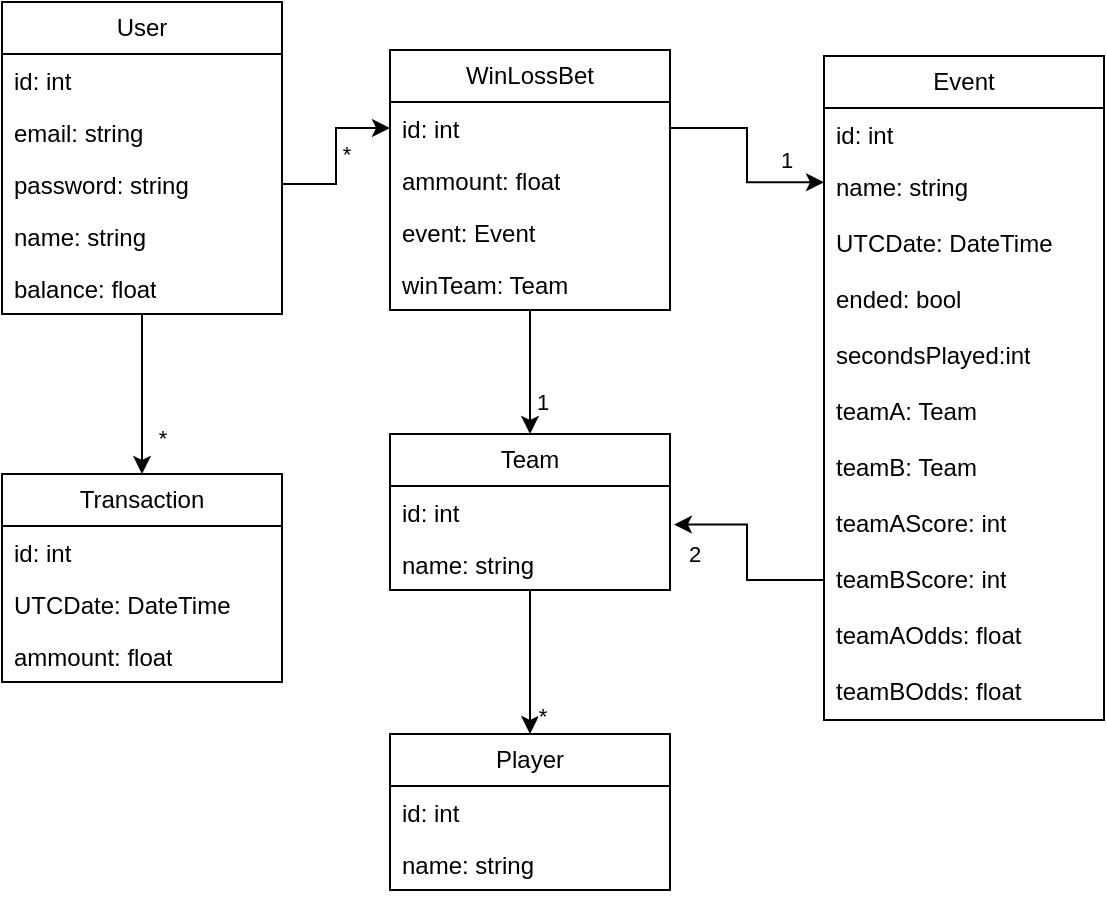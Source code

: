 <mxfile version="24.6.4" type="onedrive">
  <diagram id="C5RBs43oDa-KdzZeNtuy" name="Page-1">
    <mxGraphModel dx="1105" dy="558" grid="1" gridSize="10" guides="1" tooltips="1" connect="1" arrows="1" fold="1" page="1" pageScale="1" pageWidth="827" pageHeight="1169" math="0" shadow="0">
      <root>
        <mxCell id="WIyWlLk6GJQsqaUBKTNV-0" />
        <mxCell id="WIyWlLk6GJQsqaUBKTNV-1" parent="WIyWlLk6GJQsqaUBKTNV-0" />
        <mxCell id="ugIF0varGuTWP4rQj5Y0-41" style="edgeStyle=orthogonalEdgeStyle;rounded=0;orthogonalLoop=1;jettySize=auto;html=1;exitX=0.5;exitY=1;exitDx=0;exitDy=0;entryX=0.5;entryY=0;entryDx=0;entryDy=0;" edge="1" parent="WIyWlLk6GJQsqaUBKTNV-1" source="ugIF0varGuTWP4rQj5Y0-0" target="ugIF0varGuTWP4rQj5Y0-27">
          <mxGeometry relative="1" as="geometry" />
        </mxCell>
        <mxCell id="ugIF0varGuTWP4rQj5Y0-49" value="*" style="edgeLabel;html=1;align=center;verticalAlign=middle;resizable=0;points=[];" vertex="1" connectable="0" parent="ugIF0varGuTWP4rQj5Y0-41">
          <mxGeometry x="0.414" y="-2" relative="1" as="geometry">
            <mxPoint x="12" y="5" as="offset" />
          </mxGeometry>
        </mxCell>
        <mxCell id="ugIF0varGuTWP4rQj5Y0-0" value="User" style="swimlane;fontStyle=0;childLayout=stackLayout;horizontal=1;startSize=26;fillColor=none;horizontalStack=0;resizeParent=1;resizeParentMax=0;resizeLast=0;collapsible=1;marginBottom=0;whiteSpace=wrap;html=1;" vertex="1" parent="WIyWlLk6GJQsqaUBKTNV-1">
          <mxGeometry x="80" y="104" width="140" height="156" as="geometry" />
        </mxCell>
        <mxCell id="ugIF0varGuTWP4rQj5Y0-8" value="id: int" style="text;strokeColor=none;fillColor=none;align=left;verticalAlign=top;spacingLeft=4;spacingRight=4;overflow=hidden;rotatable=0;points=[[0,0.5],[1,0.5]];portConstraint=eastwest;whiteSpace=wrap;html=1;" vertex="1" parent="ugIF0varGuTWP4rQj5Y0-0">
          <mxGeometry y="26" width="140" height="26" as="geometry" />
        </mxCell>
        <mxCell id="ugIF0varGuTWP4rQj5Y0-1" value="email: string" style="text;strokeColor=none;fillColor=none;align=left;verticalAlign=top;spacingLeft=4;spacingRight=4;overflow=hidden;rotatable=0;points=[[0,0.5],[1,0.5]];portConstraint=eastwest;whiteSpace=wrap;html=1;" vertex="1" parent="ugIF0varGuTWP4rQj5Y0-0">
          <mxGeometry y="52" width="140" height="26" as="geometry" />
        </mxCell>
        <mxCell id="ugIF0varGuTWP4rQj5Y0-2" value="password: string" style="text;strokeColor=none;fillColor=none;align=left;verticalAlign=top;spacingLeft=4;spacingRight=4;overflow=hidden;rotatable=0;points=[[0,0.5],[1,0.5]];portConstraint=eastwest;whiteSpace=wrap;html=1;" vertex="1" parent="ugIF0varGuTWP4rQj5Y0-0">
          <mxGeometry y="78" width="140" height="26" as="geometry" />
        </mxCell>
        <mxCell id="ugIF0varGuTWP4rQj5Y0-3" value="name: string" style="text;strokeColor=none;fillColor=none;align=left;verticalAlign=top;spacingLeft=4;spacingRight=4;overflow=hidden;rotatable=0;points=[[0,0.5],[1,0.5]];portConstraint=eastwest;whiteSpace=wrap;html=1;" vertex="1" parent="ugIF0varGuTWP4rQj5Y0-0">
          <mxGeometry y="104" width="140" height="26" as="geometry" />
        </mxCell>
        <mxCell id="ugIF0varGuTWP4rQj5Y0-26" value="balance: float" style="text;strokeColor=none;fillColor=none;align=left;verticalAlign=top;spacingLeft=4;spacingRight=4;overflow=hidden;rotatable=0;points=[[0,0.5],[1,0.5]];portConstraint=eastwest;whiteSpace=wrap;html=1;" vertex="1" parent="ugIF0varGuTWP4rQj5Y0-0">
          <mxGeometry y="130" width="140" height="26" as="geometry" />
        </mxCell>
        <mxCell id="ugIF0varGuTWP4rQj5Y0-4" value="Team" style="swimlane;fontStyle=0;childLayout=stackLayout;horizontal=1;startSize=26;fillColor=none;horizontalStack=0;resizeParent=1;resizeParentMax=0;resizeLast=0;collapsible=1;marginBottom=0;whiteSpace=wrap;html=1;" vertex="1" parent="WIyWlLk6GJQsqaUBKTNV-1">
          <mxGeometry x="274" y="320" width="140" height="78" as="geometry" />
        </mxCell>
        <mxCell id="ugIF0varGuTWP4rQj5Y0-5" value="id: int" style="text;strokeColor=none;fillColor=none;align=left;verticalAlign=top;spacingLeft=4;spacingRight=4;overflow=hidden;rotatable=0;points=[[0,0.5],[1,0.5]];portConstraint=eastwest;whiteSpace=wrap;html=1;" vertex="1" parent="ugIF0varGuTWP4rQj5Y0-4">
          <mxGeometry y="26" width="140" height="26" as="geometry" />
        </mxCell>
        <mxCell id="ugIF0varGuTWP4rQj5Y0-6" value="name: string" style="text;strokeColor=none;fillColor=none;align=left;verticalAlign=top;spacingLeft=4;spacingRight=4;overflow=hidden;rotatable=0;points=[[0,0.5],[1,0.5]];portConstraint=eastwest;whiteSpace=wrap;html=1;" vertex="1" parent="ugIF0varGuTWP4rQj5Y0-4">
          <mxGeometry y="52" width="140" height="26" as="geometry" />
        </mxCell>
        <mxCell id="ugIF0varGuTWP4rQj5Y0-9" value="Event" style="swimlane;fontStyle=0;childLayout=stackLayout;horizontal=1;startSize=26;fillColor=none;horizontalStack=0;resizeParent=1;resizeParentMax=0;resizeLast=0;collapsible=1;marginBottom=0;whiteSpace=wrap;html=1;" vertex="1" parent="WIyWlLk6GJQsqaUBKTNV-1">
          <mxGeometry x="491" y="131" width="140" height="332" as="geometry" />
        </mxCell>
        <mxCell id="ugIF0varGuTWP4rQj5Y0-10" value="id: int" style="text;strokeColor=none;fillColor=none;align=left;verticalAlign=top;spacingLeft=4;spacingRight=4;overflow=hidden;rotatable=0;points=[[0,0.5],[1,0.5]];portConstraint=eastwest;whiteSpace=wrap;html=1;" vertex="1" parent="ugIF0varGuTWP4rQj5Y0-9">
          <mxGeometry y="26" width="140" height="26" as="geometry" />
        </mxCell>
        <mxCell id="ugIF0varGuTWP4rQj5Y0-11" value="name: string" style="text;strokeColor=none;fillColor=none;align=left;verticalAlign=top;spacingLeft=4;spacingRight=4;overflow=hidden;rotatable=0;points=[[0,0.5],[1,0.5]];portConstraint=eastwest;whiteSpace=wrap;html=1;" vertex="1" parent="ugIF0varGuTWP4rQj5Y0-9">
          <mxGeometry y="52" width="140" height="28" as="geometry" />
        </mxCell>
        <mxCell id="ugIF0varGuTWP4rQj5Y0-15" value="UTCDate: DateTime" style="text;strokeColor=none;fillColor=none;align=left;verticalAlign=top;spacingLeft=4;spacingRight=4;overflow=hidden;rotatable=0;points=[[0,0.5],[1,0.5]];portConstraint=eastwest;whiteSpace=wrap;html=1;" vertex="1" parent="ugIF0varGuTWP4rQj5Y0-9">
          <mxGeometry y="80" width="140" height="28" as="geometry" />
        </mxCell>
        <mxCell id="ugIF0varGuTWP4rQj5Y0-58" value="ended: bool" style="text;strokeColor=none;fillColor=none;align=left;verticalAlign=top;spacingLeft=4;spacingRight=4;overflow=hidden;rotatable=0;points=[[0,0.5],[1,0.5]];portConstraint=eastwest;whiteSpace=wrap;html=1;" vertex="1" parent="ugIF0varGuTWP4rQj5Y0-9">
          <mxGeometry y="108" width="140" height="28" as="geometry" />
        </mxCell>
        <mxCell id="ugIF0varGuTWP4rQj5Y0-16" value="secondsPlayed:int" style="text;strokeColor=none;fillColor=none;align=left;verticalAlign=top;spacingLeft=4;spacingRight=4;overflow=hidden;rotatable=0;points=[[0,0.5],[1,0.5]];portConstraint=eastwest;whiteSpace=wrap;html=1;" vertex="1" parent="ugIF0varGuTWP4rQj5Y0-9">
          <mxGeometry y="136" width="140" height="28" as="geometry" />
        </mxCell>
        <mxCell id="ugIF0varGuTWP4rQj5Y0-24" value="teamA: Team" style="text;strokeColor=none;fillColor=none;align=left;verticalAlign=top;spacingLeft=4;spacingRight=4;overflow=hidden;rotatable=0;points=[[0,0.5],[1,0.5]];portConstraint=eastwest;whiteSpace=wrap;html=1;" vertex="1" parent="ugIF0varGuTWP4rQj5Y0-9">
          <mxGeometry y="164" width="140" height="28" as="geometry" />
        </mxCell>
        <mxCell id="ugIF0varGuTWP4rQj5Y0-25" value="teamB: Team" style="text;strokeColor=none;fillColor=none;align=left;verticalAlign=top;spacingLeft=4;spacingRight=4;overflow=hidden;rotatable=0;points=[[0,0.5],[1,0.5]];portConstraint=eastwest;whiteSpace=wrap;html=1;" vertex="1" parent="ugIF0varGuTWP4rQj5Y0-9">
          <mxGeometry y="192" width="140" height="28" as="geometry" />
        </mxCell>
        <mxCell id="ugIF0varGuTWP4rQj5Y0-22" value="teamAScore: int" style="text;strokeColor=none;fillColor=none;align=left;verticalAlign=top;spacingLeft=4;spacingRight=4;overflow=hidden;rotatable=0;points=[[0,0.5],[1,0.5]];portConstraint=eastwest;whiteSpace=wrap;html=1;" vertex="1" parent="ugIF0varGuTWP4rQj5Y0-9">
          <mxGeometry y="220" width="140" height="28" as="geometry" />
        </mxCell>
        <mxCell id="ugIF0varGuTWP4rQj5Y0-23" value="teamBScore: int" style="text;strokeColor=none;fillColor=none;align=left;verticalAlign=top;spacingLeft=4;spacingRight=4;overflow=hidden;rotatable=0;points=[[0,0.5],[1,0.5]];portConstraint=eastwest;whiteSpace=wrap;html=1;" vertex="1" parent="ugIF0varGuTWP4rQj5Y0-9">
          <mxGeometry y="248" width="140" height="28" as="geometry" />
        </mxCell>
        <mxCell id="ugIF0varGuTWP4rQj5Y0-59" value="teamAOdds: float" style="text;strokeColor=none;fillColor=none;align=left;verticalAlign=top;spacingLeft=4;spacingRight=4;overflow=hidden;rotatable=0;points=[[0,0.5],[1,0.5]];portConstraint=eastwest;whiteSpace=wrap;html=1;" vertex="1" parent="ugIF0varGuTWP4rQj5Y0-9">
          <mxGeometry y="276" width="140" height="28" as="geometry" />
        </mxCell>
        <mxCell id="ugIF0varGuTWP4rQj5Y0-60" value="teamBOdds: float" style="text;strokeColor=none;fillColor=none;align=left;verticalAlign=top;spacingLeft=4;spacingRight=4;overflow=hidden;rotatable=0;points=[[0,0.5],[1,0.5]];portConstraint=eastwest;whiteSpace=wrap;html=1;" vertex="1" parent="ugIF0varGuTWP4rQj5Y0-9">
          <mxGeometry y="304" width="140" height="28" as="geometry" />
        </mxCell>
        <mxCell id="ugIF0varGuTWP4rQj5Y0-12" value="Player" style="swimlane;fontStyle=0;childLayout=stackLayout;horizontal=1;startSize=26;fillColor=none;horizontalStack=0;resizeParent=1;resizeParentMax=0;resizeLast=0;collapsible=1;marginBottom=0;whiteSpace=wrap;html=1;" vertex="1" parent="WIyWlLk6GJQsqaUBKTNV-1">
          <mxGeometry x="274" y="470" width="140" height="78" as="geometry" />
        </mxCell>
        <mxCell id="ugIF0varGuTWP4rQj5Y0-13" value="id: int" style="text;strokeColor=none;fillColor=none;align=left;verticalAlign=top;spacingLeft=4;spacingRight=4;overflow=hidden;rotatable=0;points=[[0,0.5],[1,0.5]];portConstraint=eastwest;whiteSpace=wrap;html=1;" vertex="1" parent="ugIF0varGuTWP4rQj5Y0-12">
          <mxGeometry y="26" width="140" height="26" as="geometry" />
        </mxCell>
        <mxCell id="ugIF0varGuTWP4rQj5Y0-14" value="name: string" style="text;strokeColor=none;fillColor=none;align=left;verticalAlign=top;spacingLeft=4;spacingRight=4;overflow=hidden;rotatable=0;points=[[0,0.5],[1,0.5]];portConstraint=eastwest;whiteSpace=wrap;html=1;" vertex="1" parent="ugIF0varGuTWP4rQj5Y0-12">
          <mxGeometry y="52" width="140" height="26" as="geometry" />
        </mxCell>
        <mxCell id="ugIF0varGuTWP4rQj5Y0-27" value="Transaction" style="swimlane;fontStyle=0;childLayout=stackLayout;horizontal=1;startSize=26;fillColor=none;horizontalStack=0;resizeParent=1;resizeParentMax=0;resizeLast=0;collapsible=1;marginBottom=0;whiteSpace=wrap;html=1;" vertex="1" parent="WIyWlLk6GJQsqaUBKTNV-1">
          <mxGeometry x="80" y="340" width="140" height="104" as="geometry" />
        </mxCell>
        <mxCell id="ugIF0varGuTWP4rQj5Y0-28" value="id: int" style="text;strokeColor=none;fillColor=none;align=left;verticalAlign=top;spacingLeft=4;spacingRight=4;overflow=hidden;rotatable=0;points=[[0,0.5],[1,0.5]];portConstraint=eastwest;whiteSpace=wrap;html=1;" vertex="1" parent="ugIF0varGuTWP4rQj5Y0-27">
          <mxGeometry y="26" width="140" height="26" as="geometry" />
        </mxCell>
        <mxCell id="ugIF0varGuTWP4rQj5Y0-29" value="UTCDate: DateTime" style="text;strokeColor=none;fillColor=none;align=left;verticalAlign=top;spacingLeft=4;spacingRight=4;overflow=hidden;rotatable=0;points=[[0,0.5],[1,0.5]];portConstraint=eastwest;whiteSpace=wrap;html=1;" vertex="1" parent="ugIF0varGuTWP4rQj5Y0-27">
          <mxGeometry y="52" width="140" height="26" as="geometry" />
        </mxCell>
        <mxCell id="ugIF0varGuTWP4rQj5Y0-30" value="ammount: float" style="text;strokeColor=none;fillColor=none;align=left;verticalAlign=top;spacingLeft=4;spacingRight=4;overflow=hidden;rotatable=0;points=[[0,0.5],[1,0.5]];portConstraint=eastwest;whiteSpace=wrap;html=1;" vertex="1" parent="ugIF0varGuTWP4rQj5Y0-27">
          <mxGeometry y="78" width="140" height="26" as="geometry" />
        </mxCell>
        <mxCell id="ugIF0varGuTWP4rQj5Y0-39" style="edgeStyle=orthogonalEdgeStyle;rounded=0;orthogonalLoop=1;jettySize=auto;html=1;exitX=0.5;exitY=1;exitDx=0;exitDy=0;" edge="1" parent="WIyWlLk6GJQsqaUBKTNV-1" source="ugIF0varGuTWP4rQj5Y0-33" target="ugIF0varGuTWP4rQj5Y0-4">
          <mxGeometry relative="1" as="geometry" />
        </mxCell>
        <mxCell id="ugIF0varGuTWP4rQj5Y0-45" value="1" style="edgeLabel;html=1;align=center;verticalAlign=middle;resizable=0;points=[];" vertex="1" connectable="0" parent="ugIF0varGuTWP4rQj5Y0-39">
          <mxGeometry x="0.652" y="1" relative="1" as="geometry">
            <mxPoint x="5" y="-5" as="offset" />
          </mxGeometry>
        </mxCell>
        <mxCell id="ugIF0varGuTWP4rQj5Y0-33" value="WinLossBet" style="swimlane;fontStyle=0;childLayout=stackLayout;horizontal=1;startSize=26;fillColor=none;horizontalStack=0;resizeParent=1;resizeParentMax=0;resizeLast=0;collapsible=1;marginBottom=0;whiteSpace=wrap;html=1;" vertex="1" parent="WIyWlLk6GJQsqaUBKTNV-1">
          <mxGeometry x="274" y="128" width="140" height="130" as="geometry" />
        </mxCell>
        <mxCell id="ugIF0varGuTWP4rQj5Y0-34" value="id: int" style="text;strokeColor=none;fillColor=none;align=left;verticalAlign=top;spacingLeft=4;spacingRight=4;overflow=hidden;rotatable=0;points=[[0,0.5],[1,0.5]];portConstraint=eastwest;whiteSpace=wrap;html=1;" vertex="1" parent="ugIF0varGuTWP4rQj5Y0-33">
          <mxGeometry y="26" width="140" height="26" as="geometry" />
        </mxCell>
        <mxCell id="ugIF0varGuTWP4rQj5Y0-35" value="ammount: float" style="text;strokeColor=none;fillColor=none;align=left;verticalAlign=top;spacingLeft=4;spacingRight=4;overflow=hidden;rotatable=0;points=[[0,0.5],[1,0.5]];portConstraint=eastwest;whiteSpace=wrap;html=1;" vertex="1" parent="ugIF0varGuTWP4rQj5Y0-33">
          <mxGeometry y="52" width="140" height="26" as="geometry" />
        </mxCell>
        <mxCell id="ugIF0varGuTWP4rQj5Y0-61" value="event: Event" style="text;strokeColor=none;fillColor=none;align=left;verticalAlign=top;spacingLeft=4;spacingRight=4;overflow=hidden;rotatable=0;points=[[0,0.5],[1,0.5]];portConstraint=eastwest;whiteSpace=wrap;html=1;" vertex="1" parent="ugIF0varGuTWP4rQj5Y0-33">
          <mxGeometry y="78" width="140" height="26" as="geometry" />
        </mxCell>
        <mxCell id="ugIF0varGuTWP4rQj5Y0-46" value="winTeam: Team" style="text;strokeColor=none;fillColor=none;align=left;verticalAlign=top;spacingLeft=4;spacingRight=4;overflow=hidden;rotatable=0;points=[[0,0.5],[1,0.5]];portConstraint=eastwest;whiteSpace=wrap;html=1;" vertex="1" parent="ugIF0varGuTWP4rQj5Y0-33">
          <mxGeometry y="104" width="140" height="26" as="geometry" />
        </mxCell>
        <mxCell id="ugIF0varGuTWP4rQj5Y0-36" style="edgeStyle=orthogonalEdgeStyle;rounded=0;orthogonalLoop=1;jettySize=auto;html=1;exitX=1;exitY=0.5;exitDx=0;exitDy=0;entryX=0;entryY=0.5;entryDx=0;entryDy=0;" edge="1" parent="WIyWlLk6GJQsqaUBKTNV-1" source="ugIF0varGuTWP4rQj5Y0-2" target="ugIF0varGuTWP4rQj5Y0-34">
          <mxGeometry relative="1" as="geometry" />
        </mxCell>
        <mxCell id="ugIF0varGuTWP4rQj5Y0-43" value="*" style="edgeLabel;html=1;align=center;verticalAlign=middle;resizable=0;points=[];" vertex="1" connectable="0" parent="ugIF0varGuTWP4rQj5Y0-36">
          <mxGeometry x="0.469" y="-2" relative="1" as="geometry">
            <mxPoint y="11" as="offset" />
          </mxGeometry>
        </mxCell>
        <mxCell id="ugIF0varGuTWP4rQj5Y0-40" style="edgeStyle=orthogonalEdgeStyle;rounded=0;orthogonalLoop=1;jettySize=auto;html=1;exitX=0.5;exitY=1;exitDx=0;exitDy=0;entryX=0.5;entryY=0;entryDx=0;entryDy=0;" edge="1" parent="WIyWlLk6GJQsqaUBKTNV-1" source="ugIF0varGuTWP4rQj5Y0-4" target="ugIF0varGuTWP4rQj5Y0-12">
          <mxGeometry relative="1" as="geometry" />
        </mxCell>
        <mxCell id="ugIF0varGuTWP4rQj5Y0-47" value="*" style="edgeLabel;html=1;align=center;verticalAlign=middle;resizable=0;points=[];" vertex="1" connectable="0" parent="ugIF0varGuTWP4rQj5Y0-40">
          <mxGeometry x="0.313" relative="1" as="geometry">
            <mxPoint x="6" y="15" as="offset" />
          </mxGeometry>
        </mxCell>
        <mxCell id="ugIF0varGuTWP4rQj5Y0-42" style="edgeStyle=orthogonalEdgeStyle;rounded=0;orthogonalLoop=1;jettySize=auto;html=1;exitX=0;exitY=0.5;exitDx=0;exitDy=0;entryX=1.014;entryY=0.741;entryDx=0;entryDy=0;entryPerimeter=0;" edge="1" parent="WIyWlLk6GJQsqaUBKTNV-1" source="ugIF0varGuTWP4rQj5Y0-23" target="ugIF0varGuTWP4rQj5Y0-5">
          <mxGeometry relative="1" as="geometry" />
        </mxCell>
        <mxCell id="ugIF0varGuTWP4rQj5Y0-48" value="2" style="edgeLabel;html=1;align=center;verticalAlign=middle;resizable=0;points=[];" vertex="1" connectable="0" parent="ugIF0varGuTWP4rQj5Y0-42">
          <mxGeometry x="0.811" y="4" relative="1" as="geometry">
            <mxPoint y="10" as="offset" />
          </mxGeometry>
        </mxCell>
        <mxCell id="ugIF0varGuTWP4rQj5Y0-50" style="edgeStyle=orthogonalEdgeStyle;rounded=0;orthogonalLoop=1;jettySize=auto;html=1;exitX=1;exitY=0.5;exitDx=0;exitDy=0;entryX=0;entryY=0.398;entryDx=0;entryDy=0;entryPerimeter=0;" edge="1" parent="WIyWlLk6GJQsqaUBKTNV-1" source="ugIF0varGuTWP4rQj5Y0-34" target="ugIF0varGuTWP4rQj5Y0-11">
          <mxGeometry relative="1" as="geometry" />
        </mxCell>
        <mxCell id="ugIF0varGuTWP4rQj5Y0-51" value="1" style="edgeLabel;html=1;align=center;verticalAlign=middle;resizable=0;points=[];" vertex="1" connectable="0" parent="ugIF0varGuTWP4rQj5Y0-50">
          <mxGeometry x="0.401" y="-3" relative="1" as="geometry">
            <mxPoint x="12" y="-14" as="offset" />
          </mxGeometry>
        </mxCell>
      </root>
    </mxGraphModel>
  </diagram>
</mxfile>
